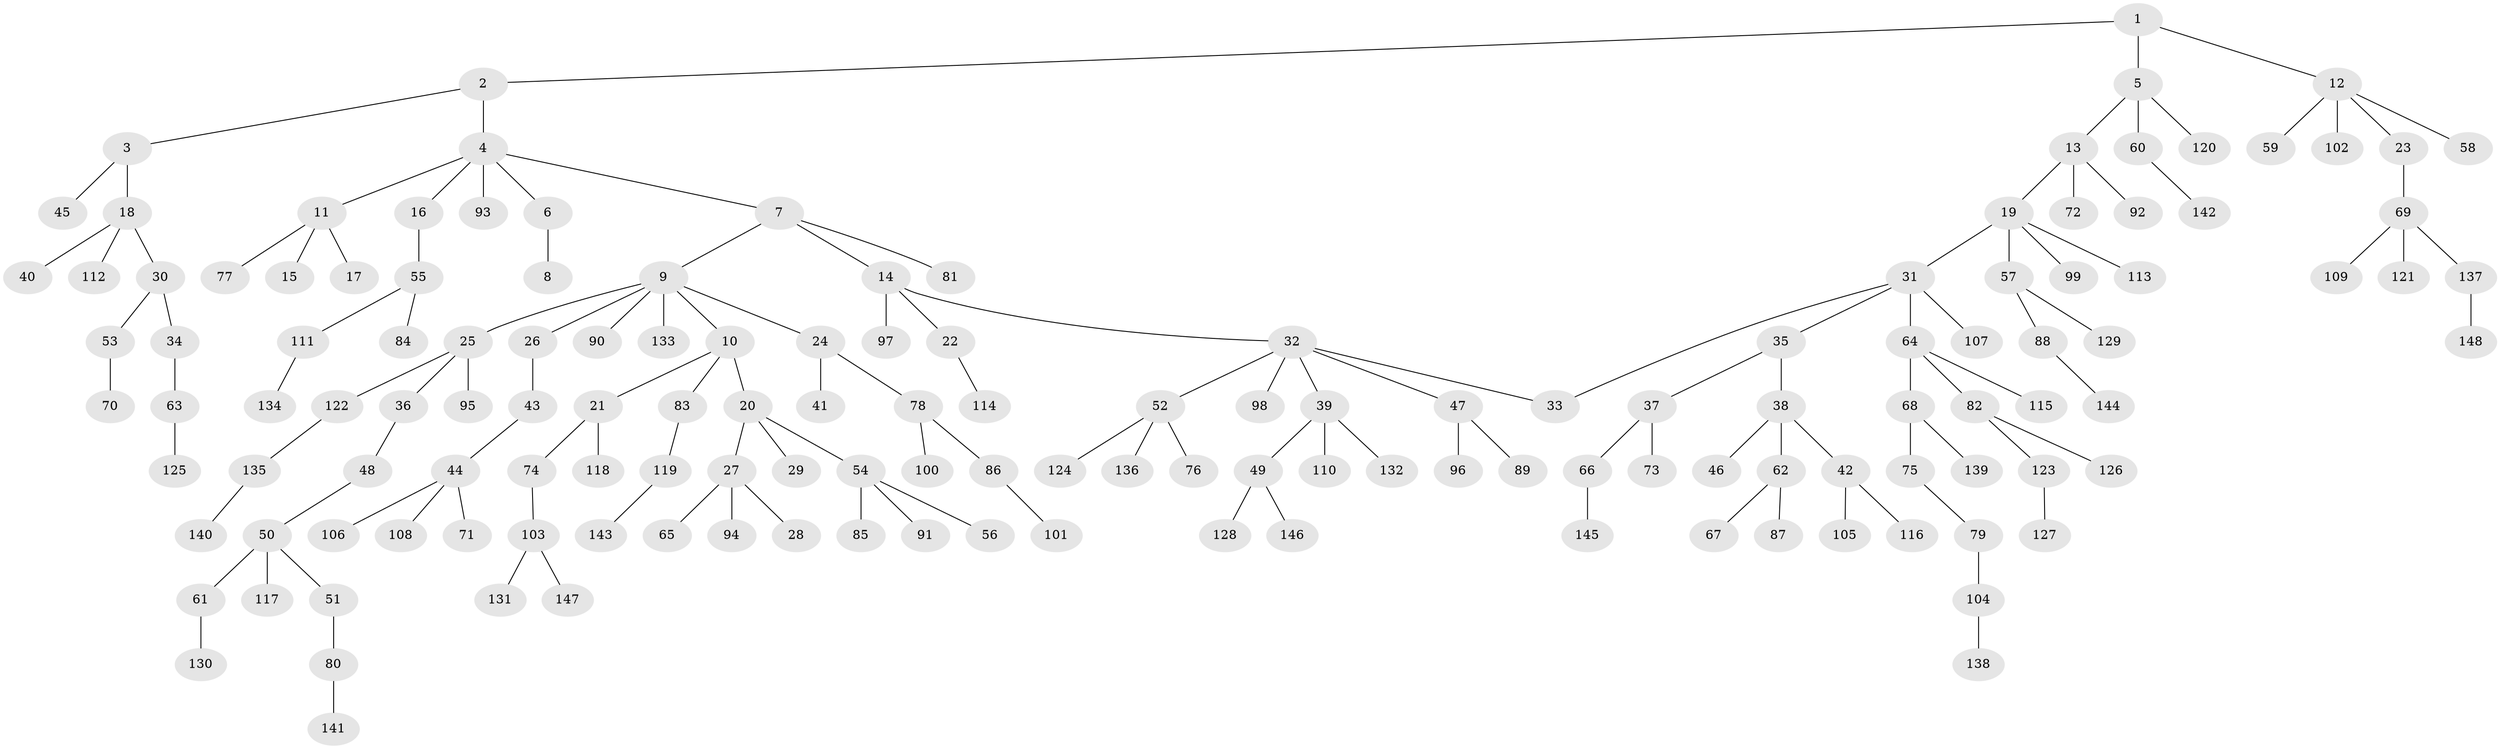 // coarse degree distribution, {3: 0.19101123595505617, 2: 0.33707865168539325, 5: 0.02247191011235955, 1: 0.39325842696629215, 6: 0.011235955056179775, 4: 0.0449438202247191}
// Generated by graph-tools (version 1.1) at 2025/48/03/04/25 22:48:59]
// undirected, 148 vertices, 148 edges
graph export_dot {
  node [color=gray90,style=filled];
  1;
  2;
  3;
  4;
  5;
  6;
  7;
  8;
  9;
  10;
  11;
  12;
  13;
  14;
  15;
  16;
  17;
  18;
  19;
  20;
  21;
  22;
  23;
  24;
  25;
  26;
  27;
  28;
  29;
  30;
  31;
  32;
  33;
  34;
  35;
  36;
  37;
  38;
  39;
  40;
  41;
  42;
  43;
  44;
  45;
  46;
  47;
  48;
  49;
  50;
  51;
  52;
  53;
  54;
  55;
  56;
  57;
  58;
  59;
  60;
  61;
  62;
  63;
  64;
  65;
  66;
  67;
  68;
  69;
  70;
  71;
  72;
  73;
  74;
  75;
  76;
  77;
  78;
  79;
  80;
  81;
  82;
  83;
  84;
  85;
  86;
  87;
  88;
  89;
  90;
  91;
  92;
  93;
  94;
  95;
  96;
  97;
  98;
  99;
  100;
  101;
  102;
  103;
  104;
  105;
  106;
  107;
  108;
  109;
  110;
  111;
  112;
  113;
  114;
  115;
  116;
  117;
  118;
  119;
  120;
  121;
  122;
  123;
  124;
  125;
  126;
  127;
  128;
  129;
  130;
  131;
  132;
  133;
  134;
  135;
  136;
  137;
  138;
  139;
  140;
  141;
  142;
  143;
  144;
  145;
  146;
  147;
  148;
  1 -- 2;
  1 -- 5;
  1 -- 12;
  2 -- 3;
  2 -- 4;
  3 -- 18;
  3 -- 45;
  4 -- 6;
  4 -- 7;
  4 -- 11;
  4 -- 16;
  4 -- 93;
  5 -- 13;
  5 -- 60;
  5 -- 120;
  6 -- 8;
  7 -- 9;
  7 -- 14;
  7 -- 81;
  9 -- 10;
  9 -- 24;
  9 -- 25;
  9 -- 26;
  9 -- 90;
  9 -- 133;
  10 -- 20;
  10 -- 21;
  10 -- 83;
  11 -- 15;
  11 -- 17;
  11 -- 77;
  12 -- 23;
  12 -- 58;
  12 -- 59;
  12 -- 102;
  13 -- 19;
  13 -- 72;
  13 -- 92;
  14 -- 22;
  14 -- 32;
  14 -- 97;
  16 -- 55;
  18 -- 30;
  18 -- 40;
  18 -- 112;
  19 -- 31;
  19 -- 57;
  19 -- 99;
  19 -- 113;
  20 -- 27;
  20 -- 29;
  20 -- 54;
  21 -- 74;
  21 -- 118;
  22 -- 114;
  23 -- 69;
  24 -- 41;
  24 -- 78;
  25 -- 36;
  25 -- 95;
  25 -- 122;
  26 -- 43;
  27 -- 28;
  27 -- 65;
  27 -- 94;
  30 -- 34;
  30 -- 53;
  31 -- 33;
  31 -- 35;
  31 -- 64;
  31 -- 107;
  32 -- 39;
  32 -- 47;
  32 -- 52;
  32 -- 98;
  32 -- 33;
  34 -- 63;
  35 -- 37;
  35 -- 38;
  36 -- 48;
  37 -- 66;
  37 -- 73;
  38 -- 42;
  38 -- 46;
  38 -- 62;
  39 -- 49;
  39 -- 110;
  39 -- 132;
  42 -- 105;
  42 -- 116;
  43 -- 44;
  44 -- 71;
  44 -- 106;
  44 -- 108;
  47 -- 89;
  47 -- 96;
  48 -- 50;
  49 -- 128;
  49 -- 146;
  50 -- 51;
  50 -- 61;
  50 -- 117;
  51 -- 80;
  52 -- 76;
  52 -- 124;
  52 -- 136;
  53 -- 70;
  54 -- 56;
  54 -- 85;
  54 -- 91;
  55 -- 84;
  55 -- 111;
  57 -- 88;
  57 -- 129;
  60 -- 142;
  61 -- 130;
  62 -- 67;
  62 -- 87;
  63 -- 125;
  64 -- 68;
  64 -- 82;
  64 -- 115;
  66 -- 145;
  68 -- 75;
  68 -- 139;
  69 -- 109;
  69 -- 121;
  69 -- 137;
  74 -- 103;
  75 -- 79;
  78 -- 86;
  78 -- 100;
  79 -- 104;
  80 -- 141;
  82 -- 123;
  82 -- 126;
  83 -- 119;
  86 -- 101;
  88 -- 144;
  103 -- 131;
  103 -- 147;
  104 -- 138;
  111 -- 134;
  119 -- 143;
  122 -- 135;
  123 -- 127;
  135 -- 140;
  137 -- 148;
}

